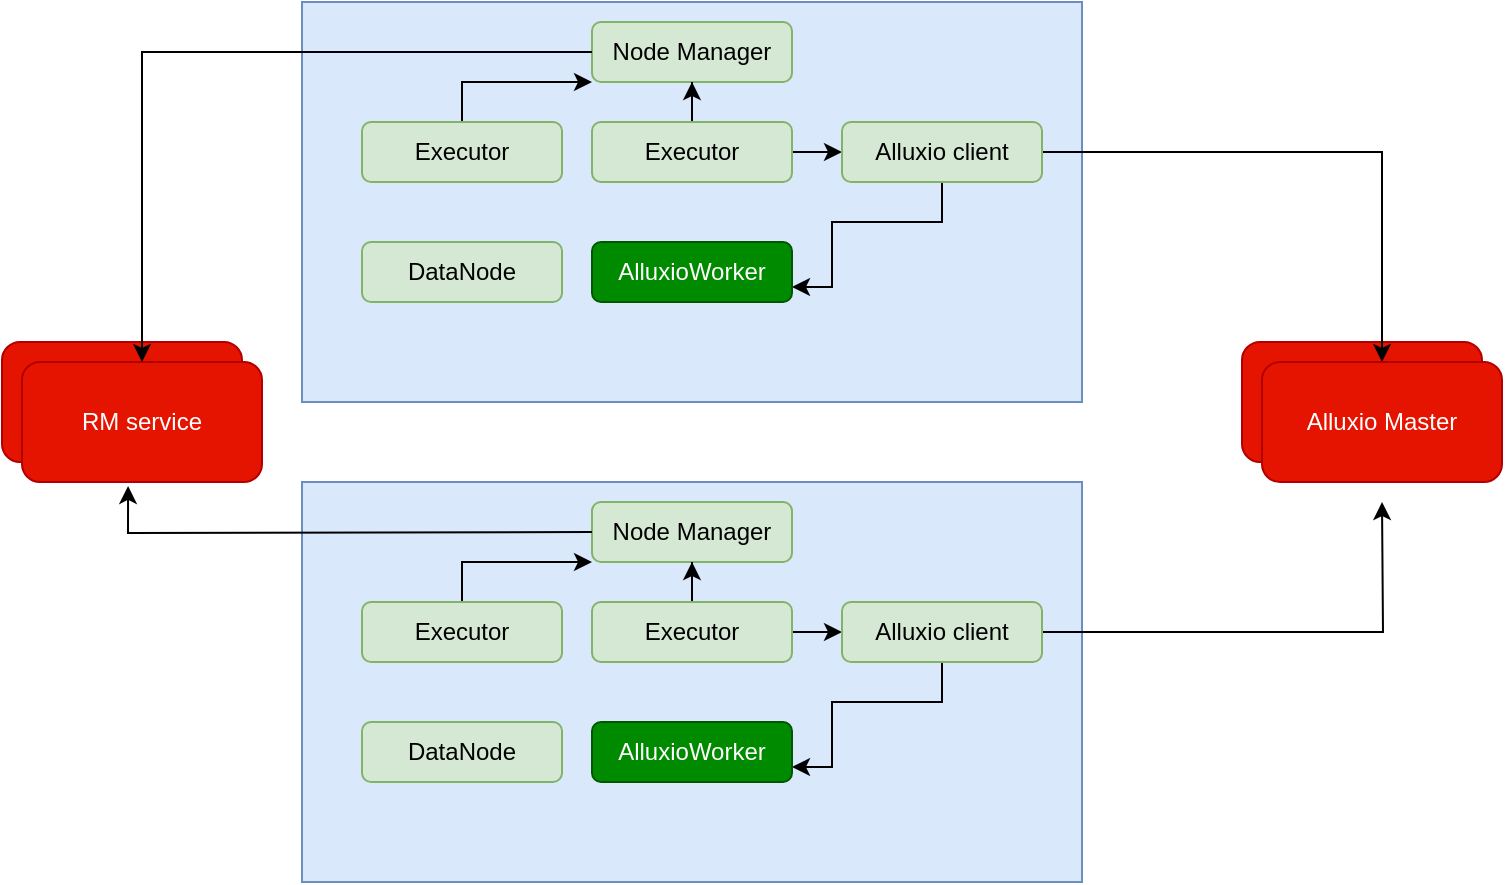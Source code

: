<mxfile version="15.7.4" type="github">
  <diagram id="t_1q5KEKuvA8vM5OTTdt" name="Page-1">
    <mxGraphModel dx="1422" dy="762" grid="1" gridSize="10" guides="1" tooltips="1" connect="1" arrows="1" fold="1" page="1" pageScale="1" pageWidth="827" pageHeight="1169" math="0" shadow="0">
      <root>
        <mxCell id="0" />
        <mxCell id="1" parent="0" />
        <mxCell id="02zp73fsQsVZQxTClNC5-2" value="" style="rounded=0;whiteSpace=wrap;html=1;fillColor=#dae8fc;strokeColor=#6c8ebf;" vertex="1" parent="1">
          <mxGeometry x="160" y="70" width="390" height="200" as="geometry" />
        </mxCell>
        <mxCell id="02zp73fsQsVZQxTClNC5-3" value="Node Manager" style="rounded=1;whiteSpace=wrap;html=1;fillColor=#d5e8d4;strokeColor=#82b366;" vertex="1" parent="1">
          <mxGeometry x="305" y="80" width="100" height="30" as="geometry" />
        </mxCell>
        <mxCell id="02zp73fsQsVZQxTClNC5-4" value="" style="rounded=1;whiteSpace=wrap;html=1;fillColor=#e51400;fontColor=#ffffff;strokeColor=#B20000;" vertex="1" parent="1">
          <mxGeometry x="630" y="240" width="120" height="60" as="geometry" />
        </mxCell>
        <mxCell id="02zp73fsQsVZQxTClNC5-26" style="edgeStyle=orthogonalEdgeStyle;rounded=0;orthogonalLoop=1;jettySize=auto;html=1;exitX=0.5;exitY=0;exitDx=0;exitDy=0;entryX=0;entryY=1;entryDx=0;entryDy=0;" edge="1" parent="1" source="02zp73fsQsVZQxTClNC5-5" target="02zp73fsQsVZQxTClNC5-3">
          <mxGeometry relative="1" as="geometry" />
        </mxCell>
        <mxCell id="02zp73fsQsVZQxTClNC5-5" value="Executor" style="rounded=1;whiteSpace=wrap;html=1;fillColor=#d5e8d4;strokeColor=#82b366;" vertex="1" parent="1">
          <mxGeometry x="190" y="130" width="100" height="30" as="geometry" />
        </mxCell>
        <mxCell id="02zp73fsQsVZQxTClNC5-25" style="edgeStyle=orthogonalEdgeStyle;rounded=0;orthogonalLoop=1;jettySize=auto;html=1;exitX=0.5;exitY=0;exitDx=0;exitDy=0;" edge="1" parent="1" source="02zp73fsQsVZQxTClNC5-6" target="02zp73fsQsVZQxTClNC5-3">
          <mxGeometry relative="1" as="geometry" />
        </mxCell>
        <mxCell id="02zp73fsQsVZQxTClNC5-27" style="edgeStyle=orthogonalEdgeStyle;rounded=0;orthogonalLoop=1;jettySize=auto;html=1;exitX=1;exitY=0.5;exitDx=0;exitDy=0;entryX=0;entryY=0.5;entryDx=0;entryDy=0;" edge="1" parent="1" source="02zp73fsQsVZQxTClNC5-6" target="02zp73fsQsVZQxTClNC5-7">
          <mxGeometry relative="1" as="geometry" />
        </mxCell>
        <mxCell id="02zp73fsQsVZQxTClNC5-6" value="Executor" style="rounded=1;whiteSpace=wrap;html=1;fillColor=#d5e8d4;strokeColor=#82b366;" vertex="1" parent="1">
          <mxGeometry x="305" y="130" width="100" height="30" as="geometry" />
        </mxCell>
        <mxCell id="02zp73fsQsVZQxTClNC5-31" style="edgeStyle=orthogonalEdgeStyle;rounded=0;orthogonalLoop=1;jettySize=auto;html=1;entryX=1;entryY=0.75;entryDx=0;entryDy=0;" edge="1" parent="1" source="02zp73fsQsVZQxTClNC5-7" target="02zp73fsQsVZQxTClNC5-9">
          <mxGeometry relative="1" as="geometry">
            <Array as="points">
              <mxPoint x="480" y="180" />
              <mxPoint x="425" y="180" />
              <mxPoint x="425" y="213" />
            </Array>
          </mxGeometry>
        </mxCell>
        <mxCell id="02zp73fsQsVZQxTClNC5-32" style="edgeStyle=orthogonalEdgeStyle;rounded=0;orthogonalLoop=1;jettySize=auto;html=1;exitX=1;exitY=0.5;exitDx=0;exitDy=0;" edge="1" parent="1" source="02zp73fsQsVZQxTClNC5-7" target="02zp73fsQsVZQxTClNC5-10">
          <mxGeometry relative="1" as="geometry" />
        </mxCell>
        <mxCell id="02zp73fsQsVZQxTClNC5-7" value="Alluxio client" style="rounded=1;whiteSpace=wrap;html=1;fillColor=#d5e8d4;strokeColor=#82b366;" vertex="1" parent="1">
          <mxGeometry x="430" y="130" width="100" height="30" as="geometry" />
        </mxCell>
        <mxCell id="02zp73fsQsVZQxTClNC5-8" value="DataNode" style="rounded=1;whiteSpace=wrap;html=1;fillColor=#d5e8d4;strokeColor=#82b366;" vertex="1" parent="1">
          <mxGeometry x="190" y="190" width="100" height="30" as="geometry" />
        </mxCell>
        <mxCell id="02zp73fsQsVZQxTClNC5-9" value="AlluxioWorker" style="rounded=1;whiteSpace=wrap;html=1;fillColor=#008a00;strokeColor=#005700;fontColor=#ffffff;" vertex="1" parent="1">
          <mxGeometry x="305" y="190" width="100" height="30" as="geometry" />
        </mxCell>
        <mxCell id="02zp73fsQsVZQxTClNC5-10" value="Alluxio Master" style="rounded=1;whiteSpace=wrap;html=1;fillColor=#e51400;fontColor=#ffffff;strokeColor=#B20000;" vertex="1" parent="1">
          <mxGeometry x="640" y="250" width="120" height="60" as="geometry" />
        </mxCell>
        <mxCell id="02zp73fsQsVZQxTClNC5-20" value="" style="rounded=1;whiteSpace=wrap;html=1;fillColor=#e51400;fontColor=#ffffff;strokeColor=#B20000;" vertex="1" parent="1">
          <mxGeometry x="10" y="240" width="120" height="60" as="geometry" />
        </mxCell>
        <mxCell id="02zp73fsQsVZQxTClNC5-21" value="RM service" style="rounded=1;whiteSpace=wrap;html=1;fillColor=#e51400;fontColor=#ffffff;strokeColor=#B20000;" vertex="1" parent="1">
          <mxGeometry x="20" y="250" width="120" height="60" as="geometry" />
        </mxCell>
        <mxCell id="02zp73fsQsVZQxTClNC5-22" style="edgeStyle=orthogonalEdgeStyle;rounded=0;orthogonalLoop=1;jettySize=auto;html=1;exitX=0;exitY=0.5;exitDx=0;exitDy=0;entryX=0.5;entryY=0;entryDx=0;entryDy=0;" edge="1" parent="1" source="02zp73fsQsVZQxTClNC5-3" target="02zp73fsQsVZQxTClNC5-21">
          <mxGeometry relative="1" as="geometry" />
        </mxCell>
        <mxCell id="02zp73fsQsVZQxTClNC5-43" value="" style="rounded=0;whiteSpace=wrap;html=1;fillColor=#dae8fc;strokeColor=#6c8ebf;" vertex="1" parent="1">
          <mxGeometry x="160" y="310" width="390" height="200" as="geometry" />
        </mxCell>
        <mxCell id="02zp73fsQsVZQxTClNC5-44" value="Node Manager" style="rounded=1;whiteSpace=wrap;html=1;fillColor=#d5e8d4;strokeColor=#82b366;" vertex="1" parent="1">
          <mxGeometry x="305" y="320" width="100" height="30" as="geometry" />
        </mxCell>
        <mxCell id="02zp73fsQsVZQxTClNC5-45" style="edgeStyle=orthogonalEdgeStyle;rounded=0;orthogonalLoop=1;jettySize=auto;html=1;exitX=0.5;exitY=0;exitDx=0;exitDy=0;entryX=0;entryY=1;entryDx=0;entryDy=0;" edge="1" parent="1" source="02zp73fsQsVZQxTClNC5-46" target="02zp73fsQsVZQxTClNC5-44">
          <mxGeometry relative="1" as="geometry" />
        </mxCell>
        <mxCell id="02zp73fsQsVZQxTClNC5-46" value="Executor" style="rounded=1;whiteSpace=wrap;html=1;fillColor=#d5e8d4;strokeColor=#82b366;" vertex="1" parent="1">
          <mxGeometry x="190" y="370" width="100" height="30" as="geometry" />
        </mxCell>
        <mxCell id="02zp73fsQsVZQxTClNC5-47" style="edgeStyle=orthogonalEdgeStyle;rounded=0;orthogonalLoop=1;jettySize=auto;html=1;exitX=0.5;exitY=0;exitDx=0;exitDy=0;" edge="1" parent="1" source="02zp73fsQsVZQxTClNC5-49" target="02zp73fsQsVZQxTClNC5-44">
          <mxGeometry relative="1" as="geometry" />
        </mxCell>
        <mxCell id="02zp73fsQsVZQxTClNC5-48" style="edgeStyle=orthogonalEdgeStyle;rounded=0;orthogonalLoop=1;jettySize=auto;html=1;exitX=1;exitY=0.5;exitDx=0;exitDy=0;entryX=0;entryY=0.5;entryDx=0;entryDy=0;" edge="1" parent="1" source="02zp73fsQsVZQxTClNC5-49" target="02zp73fsQsVZQxTClNC5-51">
          <mxGeometry relative="1" as="geometry" />
        </mxCell>
        <mxCell id="02zp73fsQsVZQxTClNC5-49" value="Executor" style="rounded=1;whiteSpace=wrap;html=1;fillColor=#d5e8d4;strokeColor=#82b366;" vertex="1" parent="1">
          <mxGeometry x="305" y="370" width="100" height="30" as="geometry" />
        </mxCell>
        <mxCell id="02zp73fsQsVZQxTClNC5-50" style="edgeStyle=orthogonalEdgeStyle;rounded=0;orthogonalLoop=1;jettySize=auto;html=1;entryX=1;entryY=0.75;entryDx=0;entryDy=0;" edge="1" parent="1" source="02zp73fsQsVZQxTClNC5-51" target="02zp73fsQsVZQxTClNC5-53">
          <mxGeometry relative="1" as="geometry">
            <Array as="points">
              <mxPoint x="480" y="420" />
              <mxPoint x="425" y="420" />
              <mxPoint x="425" y="453" />
            </Array>
          </mxGeometry>
        </mxCell>
        <mxCell id="02zp73fsQsVZQxTClNC5-54" style="edgeStyle=orthogonalEdgeStyle;rounded=0;orthogonalLoop=1;jettySize=auto;html=1;exitX=1;exitY=0.5;exitDx=0;exitDy=0;" edge="1" parent="1" source="02zp73fsQsVZQxTClNC5-51">
          <mxGeometry relative="1" as="geometry">
            <mxPoint x="700" y="320" as="targetPoint" />
          </mxGeometry>
        </mxCell>
        <mxCell id="02zp73fsQsVZQxTClNC5-51" value="Alluxio client" style="rounded=1;whiteSpace=wrap;html=1;fillColor=#d5e8d4;strokeColor=#82b366;" vertex="1" parent="1">
          <mxGeometry x="430" y="370" width="100" height="30" as="geometry" />
        </mxCell>
        <mxCell id="02zp73fsQsVZQxTClNC5-52" value="DataNode" style="rounded=1;whiteSpace=wrap;html=1;fillColor=#d5e8d4;strokeColor=#82b366;" vertex="1" parent="1">
          <mxGeometry x="190" y="430" width="100" height="30" as="geometry" />
        </mxCell>
        <mxCell id="02zp73fsQsVZQxTClNC5-53" value="AlluxioWorker" style="rounded=1;whiteSpace=wrap;html=1;fillColor=#008a00;strokeColor=#005700;fontColor=#ffffff;" vertex="1" parent="1">
          <mxGeometry x="305" y="430" width="100" height="30" as="geometry" />
        </mxCell>
        <mxCell id="02zp73fsQsVZQxTClNC5-23" style="edgeStyle=orthogonalEdgeStyle;rounded=0;orthogonalLoop=1;jettySize=auto;html=1;exitX=0;exitY=0.5;exitDx=0;exitDy=0;entryX=0.442;entryY=1.033;entryDx=0;entryDy=0;entryPerimeter=0;" edge="1" parent="1" target="02zp73fsQsVZQxTClNC5-21">
          <mxGeometry relative="1" as="geometry">
            <mxPoint x="305" y="335" as="sourcePoint" />
          </mxGeometry>
        </mxCell>
      </root>
    </mxGraphModel>
  </diagram>
</mxfile>

